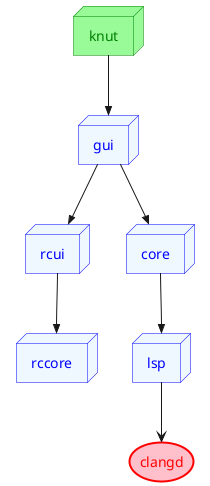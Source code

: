 @startuml
node knut #palegreen;line:green;text:green
node gui #aliceblue;line:blue;text:blue
node rcui #aliceblue;line:blue;text:blue
node rccore #aliceblue;line:blue;text:blue
node core #aliceblue;line:blue;text:blue
node lsp #aliceblue;line:blue;text:blue
storage clangd #pink;line:red;line.bold;text:red
knut -->> gui
gui -->> rcui
gui -->> core
rcui -->> rccore
core -->> lsp
lsp --> clangd
@enduml
